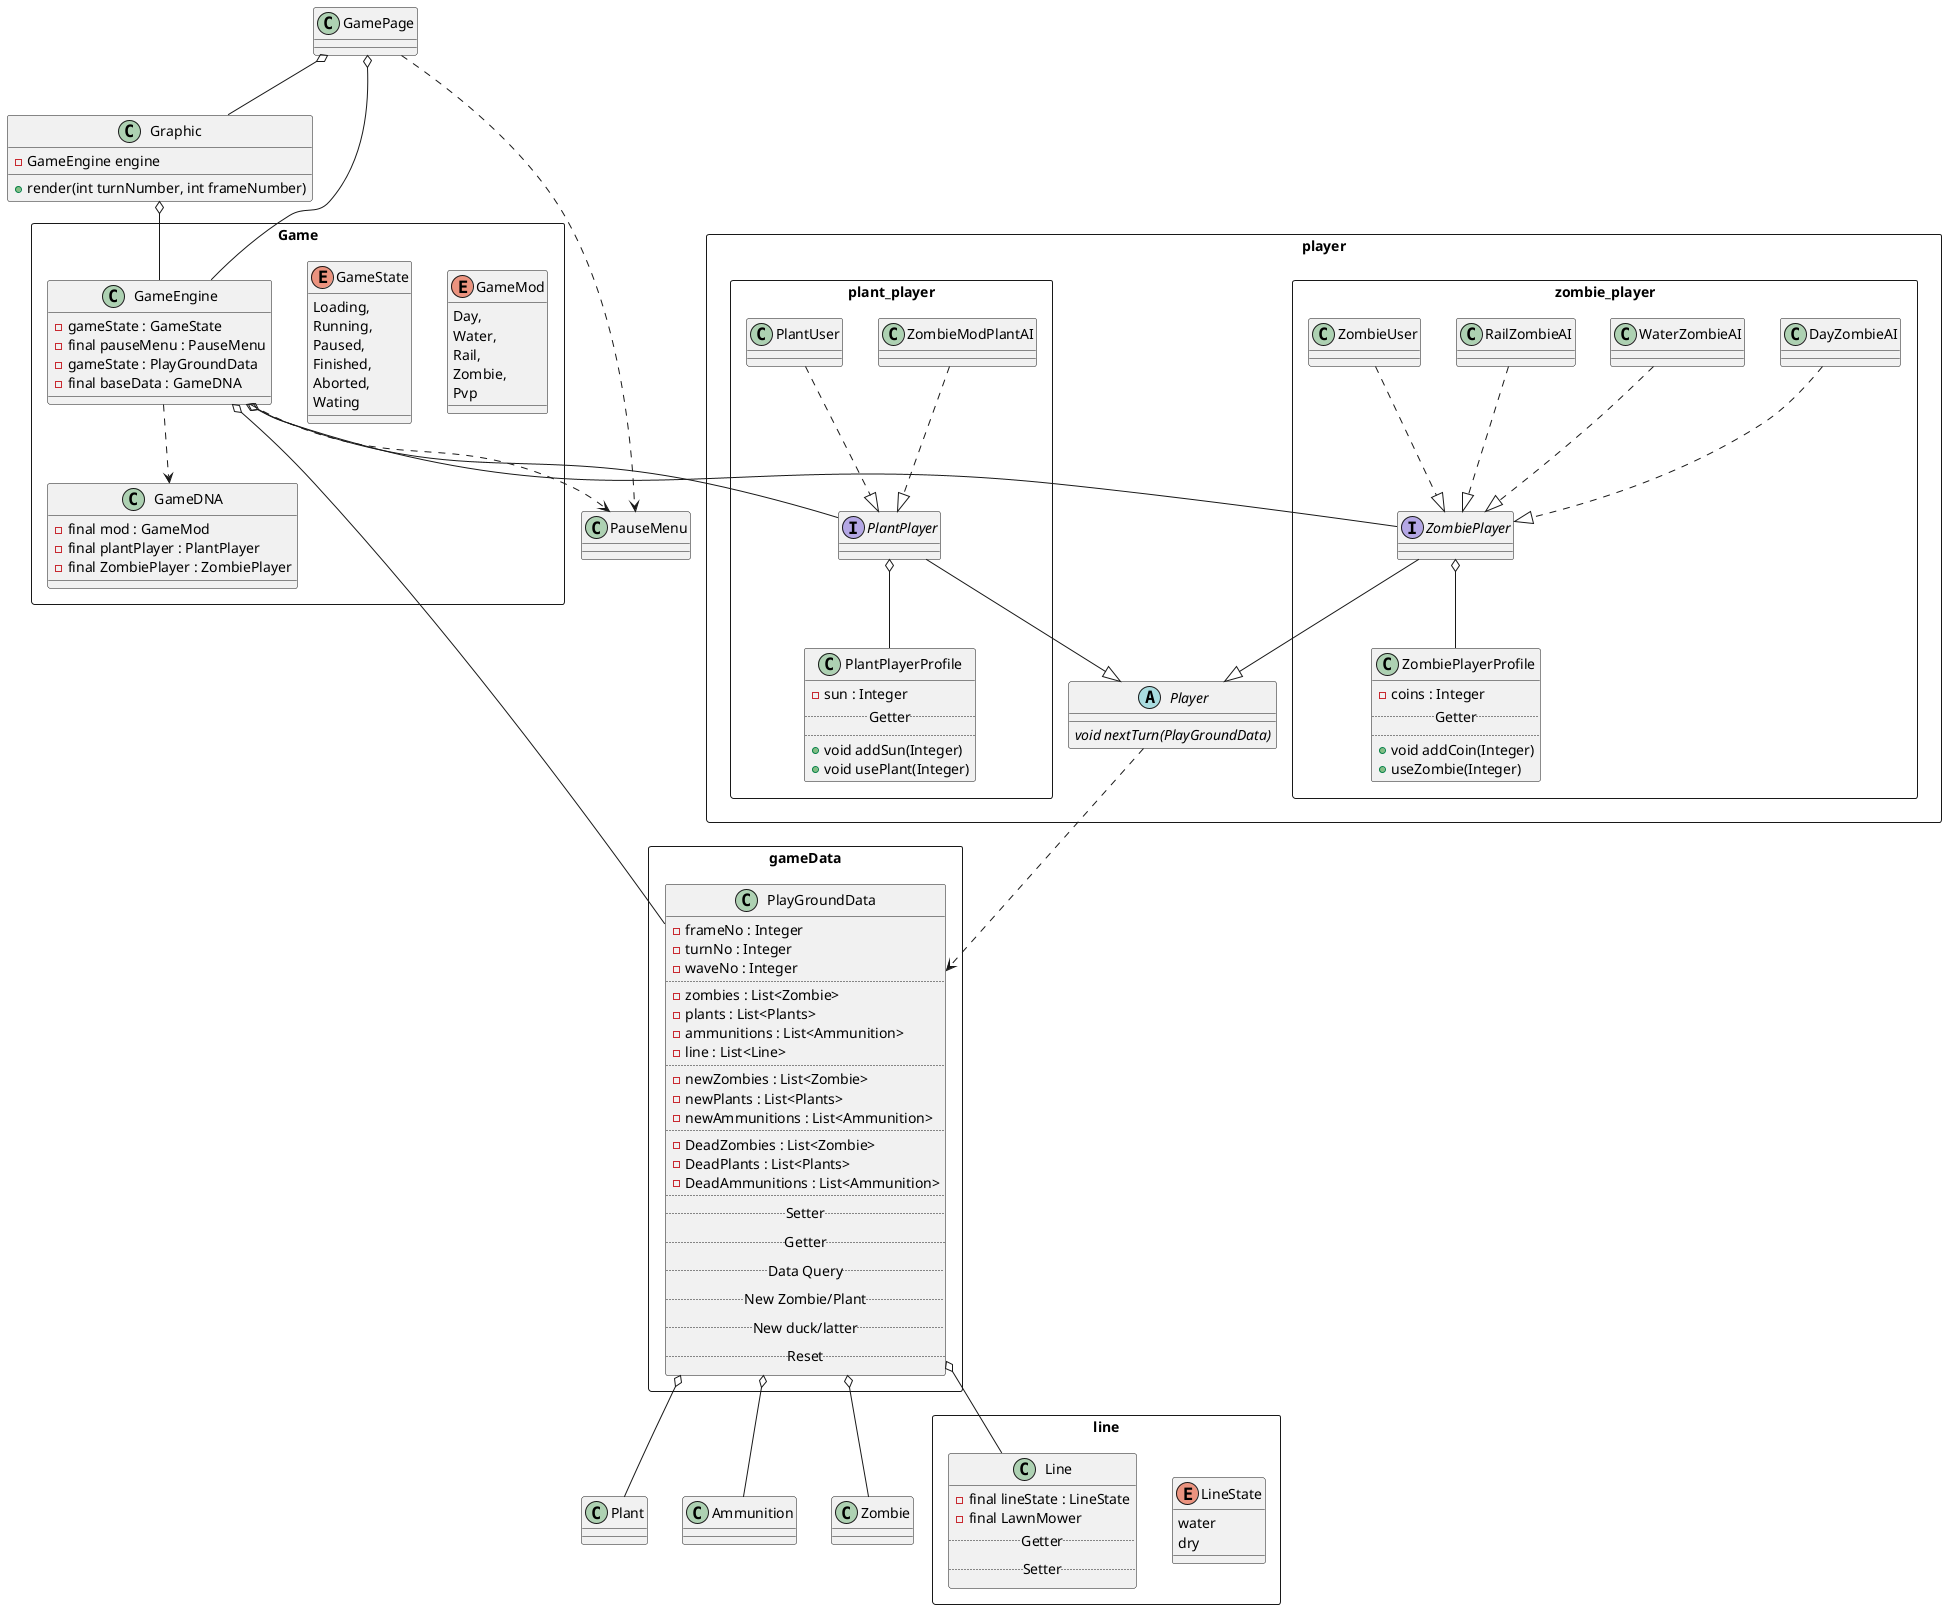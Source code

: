 @startuml

class GamePage {

}

class Graphic {
  -GameEngine engine
  +render(int turnNumber, int frameNumber)
}

package Game <<Rectangle>> {

  enum GameMod {
    Day,
    Water,
    Rail,
    Zombie,
    Pvp
  }

  enum GameState {
     Loading,
     Running,
     Paused,
     Finished,
     Aborted,
     Wating 
  }

  class GameDNA {
    - final mod : GameMod
    - final plantPlayer : PlantPlayer
    - final ZombiePlayer : ZombiePlayer
  }

  class GameEngine {
    - gameState : GameState
    - final pauseMenu : PauseMenu
    - gameState : PlayGroundData
    - final baseData : GameDNA
  }

}

package gameData <<Rectangle>> {

  class PlayGroundData {
    - frameNo : Integer
    - turnNo : Integer
    - waveNo : Integer
    ..
    - zombies : List<Zombie>
    - plants : List<Plants>
    - ammunitions : List<Ammunition>
    - line : List<Line> 
    ..
    - newZombies : List<Zombie>
    - newPlants : List<Plants>
    - newAmmunitions : List<Ammunition>
    ..
    - DeadZombies : List<Zombie>
    - DeadPlants : List<Plants>
    - DeadAmmunitions : List<Ammunition>
    ..
    ..Setter..
    ..Getter..
    ..Data Query..
    ..New Zombie/Plant..
    ..New duck/latter..
    ..Reset..
  }

}

class PauseMenu {

}

package line <<Rectangle>> {

  enum LineState {
    water
    dry
  }

  class Line {
      - final lineState : LineState
      - final LawnMower
      ..Getter..
      ..Setter..
  }

}

package player <<Rectangle>> {

  abstract class Player {
    {abstract} void nextTurn(PlayGroundData)
  }

  package zombie_player <<Rectangle>> {

    interface ZombiePlayer {

    }

    class DayZombieAI {

    }

    class WaterZombieAI {

    }

    class RailZombieAI {

    }

    class ZombieUser {

    }

    class ZombiePlayerProfile {
        - coins : Integer
        ..Getter..
        ..
        + void addCoin(Integer)
        + useZombie(Integer)
    }

  }


  package plant_player <<Rectangle>> {
    interface PlantPlayer {

    }

    class ZombieModPlantAI {

    }

    class PlantUser {

    }

    class PlantPlayerProfile {
        - sun : Integer
        ..Getter..
        ..
        + void addSun(Integer)
        + void usePlant(Integer)
    }

  }

}

ZombiePlayer o-- ZombiePlayerProfile
ZombiePlayer --|> Player
DayZombieAI ..|> ZombiePlayer
WaterZombieAI ..|> ZombiePlayer
RailZombieAI ..|> ZombiePlayer
ZombieUser ..|> ZombiePlayer

GameEngine ..> GameDNA
GameEngine o-- PlayGroundData
GameEngine ..> PauseMenu
GameEngine o-- ZombiePlayer
GameEngine o-- PlantPlayer

PlantPlayer o-- PlantPlayerProfile
PlantPlayer --|> Player
ZombieModPlantAI ..|> PlantPlayer
PlantUser ..|> PlantPlayer

PlayGroundData o-- Line
PlayGroundData o-- Zombie
PlayGroundData o-- Plant
PlayGroundData o-- Ammunition

GamePage o-- Graphic
Graphic o-- GameEngine
GamePage ..> PauseMenu


GamePage o-- GameEngine

Player ..> PlayGroundData

@enduml

